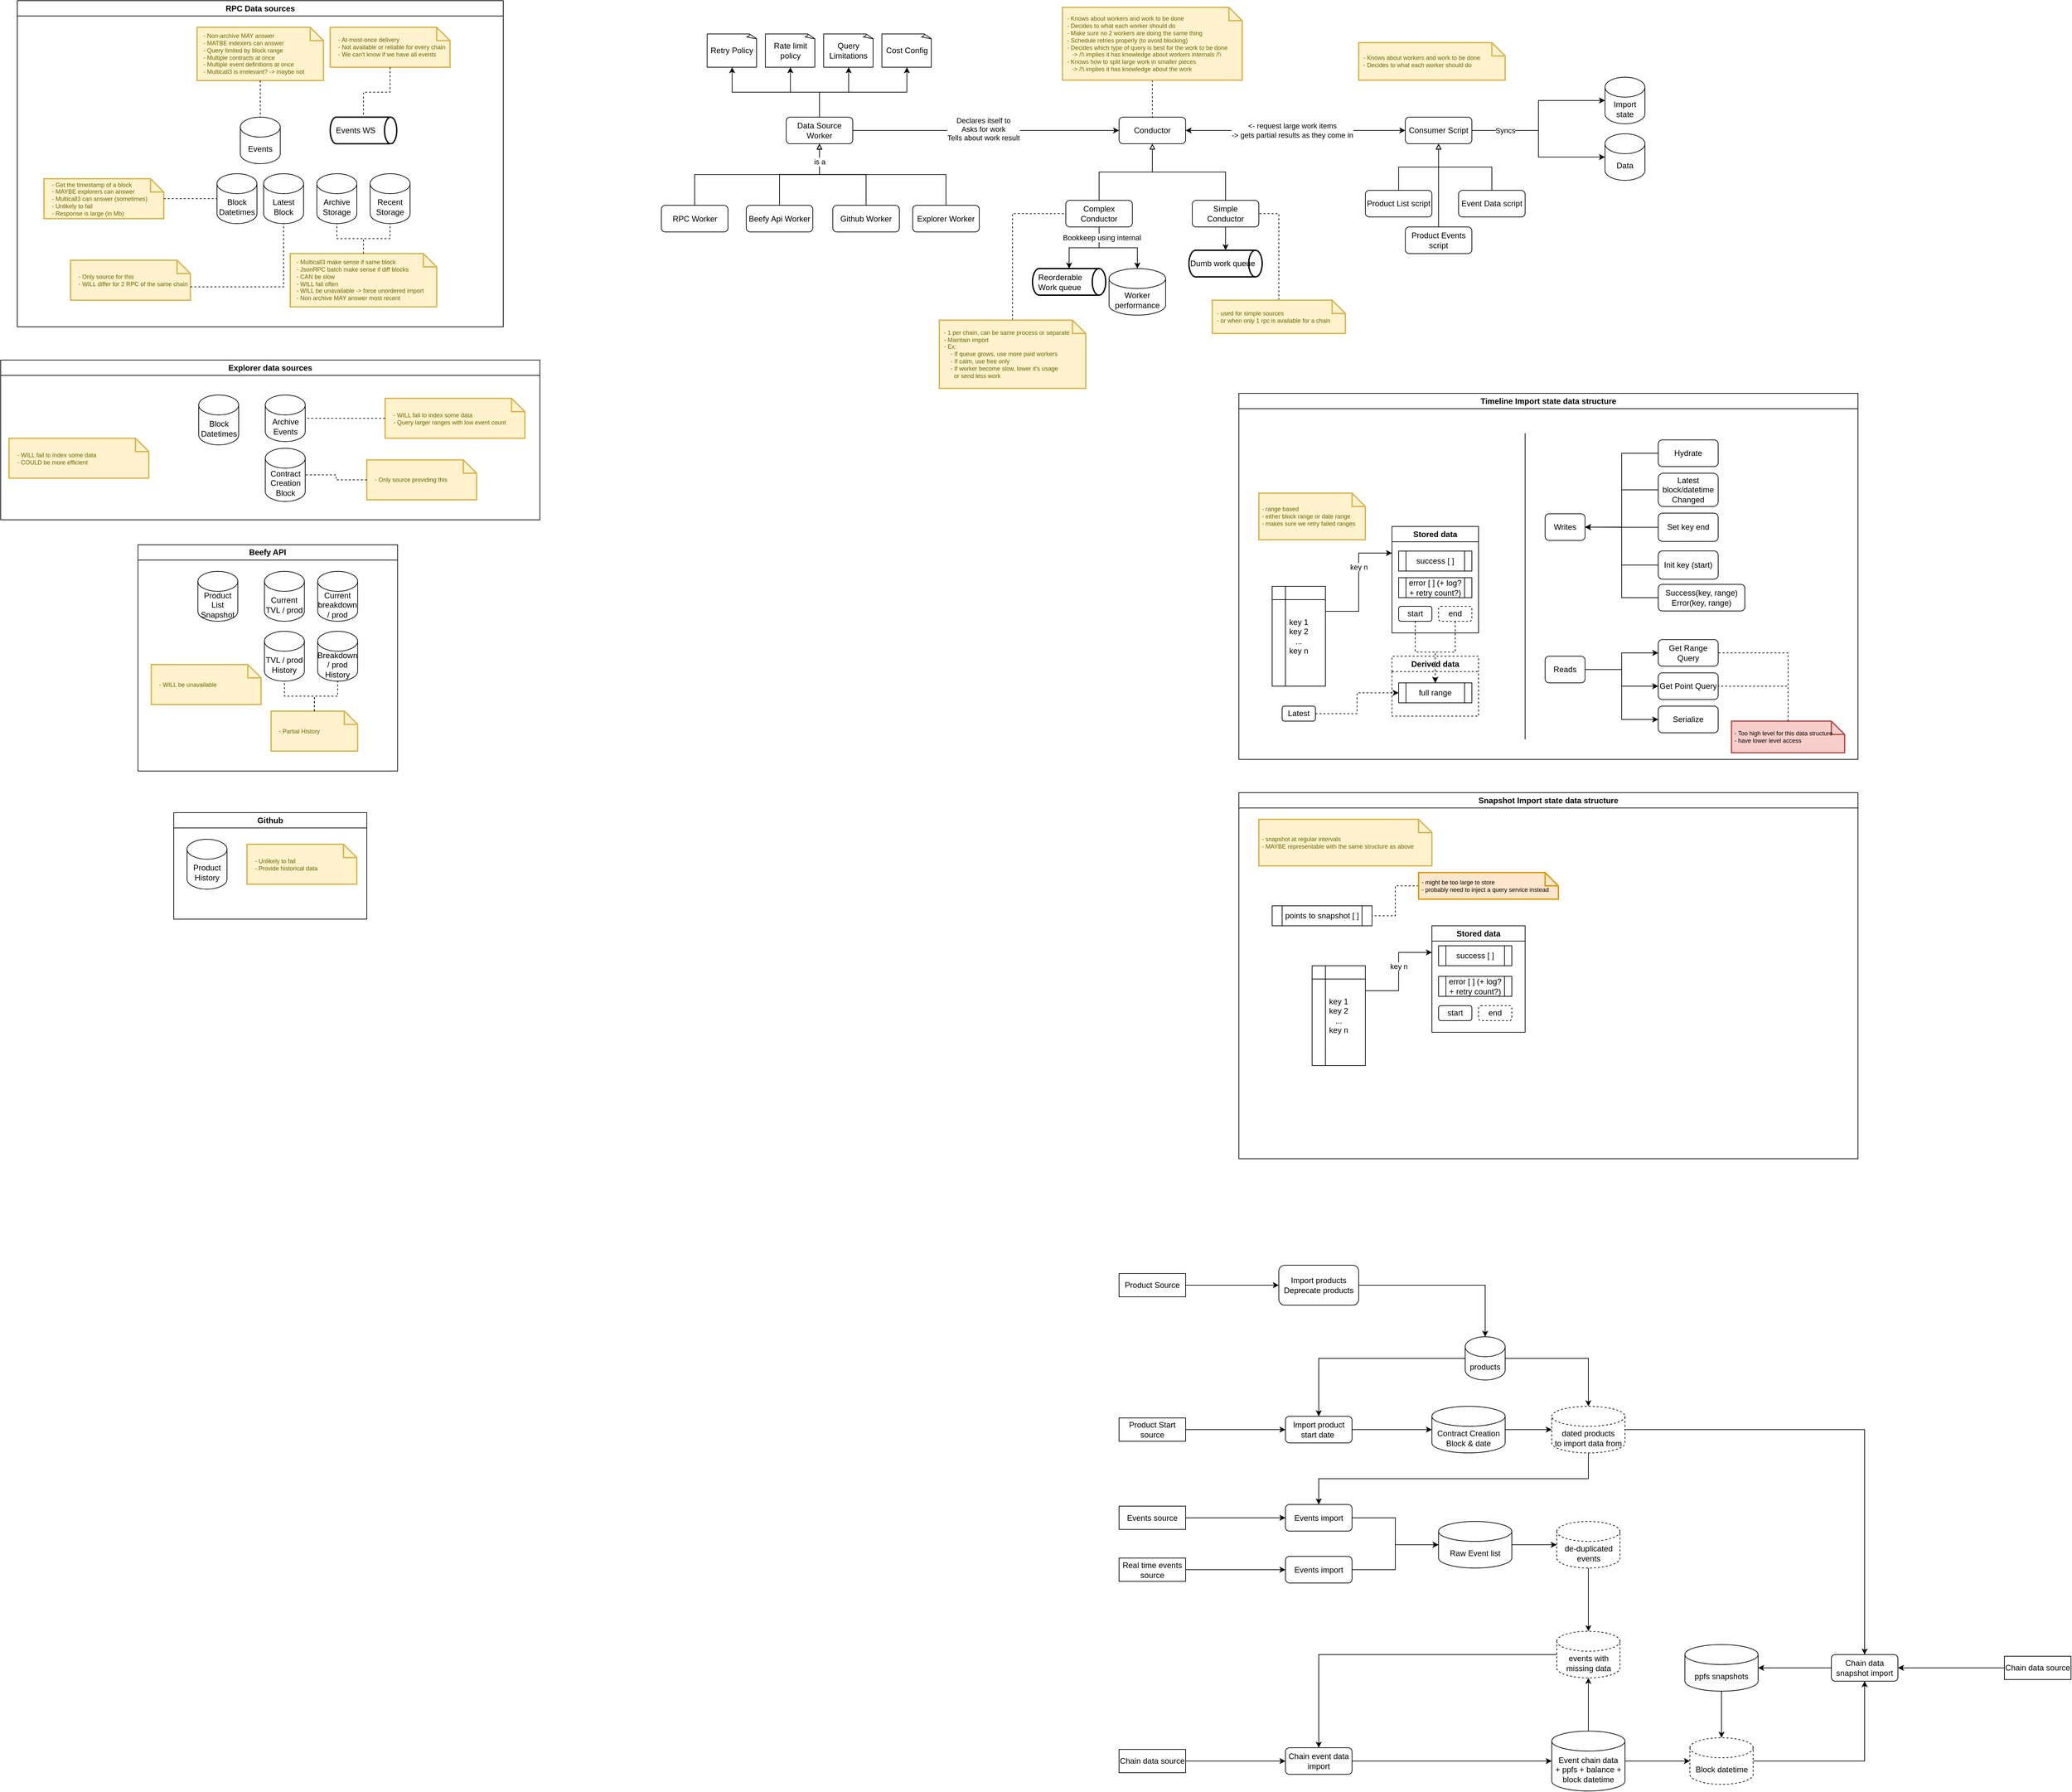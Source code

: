 <mxfile version="21.2.3" type="github">
  <diagram name="Page-1" id="OcyrxSaOLKTO3twHUCwc">
    <mxGraphModel dx="2213" dy="2031" grid="1" gridSize="10" guides="1" tooltips="1" connect="1" arrows="1" fold="1" page="1" pageScale="1" pageWidth="850" pageHeight="1100" math="0" shadow="0">
      <root>
        <mxCell id="0" />
        <mxCell id="1" parent="0" />
        <mxCell id="02symyp6Dsfdwm89dj8b-154" value="RPC Data sources" style="swimlane;whiteSpace=wrap;html=1;" vertex="1" parent="1">
          <mxGeometry x="-345" y="-160" width="730" height="490" as="geometry" />
        </mxCell>
        <mxCell id="02symyp6Dsfdwm89dj8b-8" value="&amp;nbsp; &amp;nbsp;- Non-archive MAY answer&lt;br&gt;&amp;nbsp; &amp;nbsp;- MATBE indexers can answer&lt;br&gt;&amp;nbsp; &amp;nbsp;- Query limited by block range&lt;br&gt;&amp;nbsp; &amp;nbsp;- Multiple contracts at once&lt;br&gt;&amp;nbsp; &amp;nbsp;- Multiple event definitions at once&lt;br&gt;&amp;nbsp; &amp;nbsp;- Multicall3 is irrelevant? -&amp;gt; maybe not" style="shape=note;strokeWidth=2;fontSize=9;size=20;whiteSpace=wrap;html=1;fillColor=#fff2cc;strokeColor=#d6b656;fontColor=#666600;align=left;" vertex="1" parent="02symyp6Dsfdwm89dj8b-154">
          <mxGeometry x="270" y="40" width="190" height="80" as="geometry" />
        </mxCell>
        <mxCell id="02symyp6Dsfdwm89dj8b-6" value="Events" style="shape=cylinder3;whiteSpace=wrap;html=1;boundedLbl=1;backgroundOutline=1;size=15;" vertex="1" parent="02symyp6Dsfdwm89dj8b-154">
          <mxGeometry x="335" y="175" width="60" height="70" as="geometry" />
        </mxCell>
        <mxCell id="02symyp6Dsfdwm89dj8b-16" value="&amp;nbsp; &amp;nbsp; - At-most-once delivery&lt;br&gt;&amp;nbsp; &amp;nbsp; - Not available or reliable for every chain&lt;br&gt;&amp;nbsp; &amp;nbsp; - We can&#39;t know if we have all events" style="shape=note;strokeWidth=2;fontSize=9;size=20;whiteSpace=wrap;html=1;fillColor=#fff2cc;strokeColor=#d6b656;fontColor=#666600;align=left;" vertex="1" parent="02symyp6Dsfdwm89dj8b-154">
          <mxGeometry x="470" y="40" width="180" height="60" as="geometry" />
        </mxCell>
        <mxCell id="02symyp6Dsfdwm89dj8b-15" value="&amp;nbsp; Events WS" style="strokeWidth=2;html=1;shape=mxgraph.flowchart.direct_data;whiteSpace=wrap;align=left;" vertex="1" parent="02symyp6Dsfdwm89dj8b-154">
          <mxGeometry x="470" y="175" width="100" height="40" as="geometry" />
        </mxCell>
        <mxCell id="02symyp6Dsfdwm89dj8b-22" value="&amp;nbsp; &amp;nbsp; - Get the timestamp of a block&lt;br&gt;&amp;nbsp; &amp;nbsp; - MAYBE explorers can answer&lt;br&gt;&amp;nbsp; &amp;nbsp; - Multicall3 can answer (sometimes)&lt;br&gt;&amp;nbsp; &amp;nbsp; - Unlikely to fail&lt;br&gt;&amp;nbsp; &amp;nbsp; - Response is large (in Mb)" style="shape=note;strokeWidth=2;fontSize=9;size=20;whiteSpace=wrap;html=1;fillColor=#fff2cc;strokeColor=#d6b656;fontColor=#666600;align=left;" vertex="1" parent="02symyp6Dsfdwm89dj8b-154">
          <mxGeometry x="40" y="267.5" width="180" height="60" as="geometry" />
        </mxCell>
        <mxCell id="02symyp6Dsfdwm89dj8b-21" value="Block&lt;br&gt;Datetimes" style="shape=cylinder3;whiteSpace=wrap;html=1;boundedLbl=1;backgroundOutline=1;size=15;" vertex="1" parent="02symyp6Dsfdwm89dj8b-154">
          <mxGeometry x="300" y="260" width="60" height="75" as="geometry" />
        </mxCell>
        <mxCell id="02symyp6Dsfdwm89dj8b-52" value="Latest Block" style="shape=cylinder3;whiteSpace=wrap;html=1;boundedLbl=1;backgroundOutline=1;size=15;" vertex="1" parent="02symyp6Dsfdwm89dj8b-154">
          <mxGeometry x="370" y="260" width="60" height="75" as="geometry" />
        </mxCell>
        <mxCell id="02symyp6Dsfdwm89dj8b-13" value="Archive Storage" style="shape=cylinder3;whiteSpace=wrap;html=1;boundedLbl=1;backgroundOutline=1;size=15;" vertex="1" parent="02symyp6Dsfdwm89dj8b-154">
          <mxGeometry x="450" y="260" width="60" height="75" as="geometry" />
        </mxCell>
        <mxCell id="02symyp6Dsfdwm89dj8b-7" value="Recent&lt;br&gt;Storage" style="shape=cylinder3;whiteSpace=wrap;html=1;boundedLbl=1;backgroundOutline=1;size=15;" vertex="1" parent="02symyp6Dsfdwm89dj8b-154">
          <mxGeometry x="530" y="260" width="60" height="75" as="geometry" />
        </mxCell>
        <mxCell id="02symyp6Dsfdwm89dj8b-10" value="&amp;nbsp; &amp;nbsp;- Multicall3 make sense if same block&lt;br&gt;&amp;nbsp; &amp;nbsp;- JsonRPC batch make sense if diff blocks&lt;br&gt;&amp;nbsp; &amp;nbsp;- CAN be slow&lt;br&gt;&amp;nbsp; &amp;nbsp;- WILL fail often&lt;br&gt;&amp;nbsp; &amp;nbsp;- WILL be unavailable -&amp;gt; force unordered import&lt;br&gt;&amp;nbsp; &amp;nbsp;- Non archive MAY answer most recent" style="shape=note;strokeWidth=2;fontSize=9;size=20;whiteSpace=wrap;html=1;fillColor=#fff2cc;strokeColor=#d6b656;fontColor=#666600;align=left;" vertex="1" parent="02symyp6Dsfdwm89dj8b-154">
          <mxGeometry x="410" y="380" width="220" height="80" as="geometry" />
        </mxCell>
        <mxCell id="02symyp6Dsfdwm89dj8b-53" value="&amp;nbsp; &amp;nbsp; - Only source for this&lt;br&gt;&amp;nbsp; &amp;nbsp; - WILL differ for 2 RPC of the same chain" style="shape=note;strokeWidth=2;fontSize=9;size=20;whiteSpace=wrap;html=1;fillColor=#fff2cc;strokeColor=#d6b656;fontColor=#666600;align=left;" vertex="1" parent="02symyp6Dsfdwm89dj8b-154">
          <mxGeometry x="80" y="390" width="180" height="60" as="geometry" />
        </mxCell>
        <mxCell id="02symyp6Dsfdwm89dj8b-9" style="edgeStyle=orthogonalEdgeStyle;rounded=0;orthogonalLoop=1;jettySize=auto;html=1;exitX=0.5;exitY=1;exitDx=0;exitDy=0;exitPerimeter=0;endArrow=none;endFill=0;dashed=1;" edge="1" parent="02symyp6Dsfdwm89dj8b-154" source="02symyp6Dsfdwm89dj8b-8" target="02symyp6Dsfdwm89dj8b-6">
          <mxGeometry relative="1" as="geometry" />
        </mxCell>
        <mxCell id="02symyp6Dsfdwm89dj8b-17" style="edgeStyle=orthogonalEdgeStyle;rounded=0;orthogonalLoop=1;jettySize=auto;html=1;jumpStyle=none;endArrow=none;endFill=0;dashed=1;" edge="1" parent="02symyp6Dsfdwm89dj8b-154" source="02symyp6Dsfdwm89dj8b-16" target="02symyp6Dsfdwm89dj8b-15">
          <mxGeometry relative="1" as="geometry" />
        </mxCell>
        <mxCell id="02symyp6Dsfdwm89dj8b-23" style="edgeStyle=orthogonalEdgeStyle;rounded=0;orthogonalLoop=1;jettySize=auto;html=1;endArrow=none;endFill=0;dashed=1;" edge="1" parent="02symyp6Dsfdwm89dj8b-154" source="02symyp6Dsfdwm89dj8b-22" target="02symyp6Dsfdwm89dj8b-21">
          <mxGeometry relative="1" as="geometry" />
        </mxCell>
        <mxCell id="02symyp6Dsfdwm89dj8b-18" style="edgeStyle=orthogonalEdgeStyle;rounded=0;orthogonalLoop=1;jettySize=auto;html=1;exitX=0.5;exitY=0;exitDx=0;exitDy=0;exitPerimeter=0;endArrow=none;endFill=0;dashed=1;" edge="1" parent="02symyp6Dsfdwm89dj8b-154" source="02symyp6Dsfdwm89dj8b-10" target="02symyp6Dsfdwm89dj8b-7">
          <mxGeometry relative="1" as="geometry" />
        </mxCell>
        <mxCell id="02symyp6Dsfdwm89dj8b-19" style="edgeStyle=orthogonalEdgeStyle;rounded=0;orthogonalLoop=1;jettySize=auto;html=1;exitX=0.5;exitY=0;exitDx=0;exitDy=0;exitPerimeter=0;entryX=0.5;entryY=1;entryDx=0;entryDy=0;entryPerimeter=0;endArrow=none;endFill=0;dashed=1;" edge="1" parent="02symyp6Dsfdwm89dj8b-154" source="02symyp6Dsfdwm89dj8b-10" target="02symyp6Dsfdwm89dj8b-13">
          <mxGeometry relative="1" as="geometry" />
        </mxCell>
        <mxCell id="02symyp6Dsfdwm89dj8b-54" style="edgeStyle=orthogonalEdgeStyle;rounded=0;orthogonalLoop=1;jettySize=auto;html=1;exitX=0;exitY=0;exitDx=180;exitDy=40;exitPerimeter=0;endArrow=none;endFill=0;dashed=1;" edge="1" parent="02symyp6Dsfdwm89dj8b-154" source="02symyp6Dsfdwm89dj8b-53" target="02symyp6Dsfdwm89dj8b-52">
          <mxGeometry relative="1" as="geometry" />
        </mxCell>
        <mxCell id="02symyp6Dsfdwm89dj8b-59" style="edgeStyle=orthogonalEdgeStyle;rounded=0;orthogonalLoop=1;jettySize=auto;html=1;exitX=0.5;exitY=0;exitDx=0;exitDy=0;entryX=0.5;entryY=1;entryDx=0;entryDy=0;endArrow=block;endFill=0;" edge="1" parent="1" source="02symyp6Dsfdwm89dj8b-1" target="02symyp6Dsfdwm89dj8b-55">
          <mxGeometry relative="1" as="geometry" />
        </mxCell>
        <mxCell id="02symyp6Dsfdwm89dj8b-1" value="RPC Worker" style="rounded=1;whiteSpace=wrap;html=1;" vertex="1" parent="1">
          <mxGeometry x="622.5" y="147.5" width="100" height="40" as="geometry" />
        </mxCell>
        <mxCell id="02symyp6Dsfdwm89dj8b-65" style="edgeStyle=orthogonalEdgeStyle;rounded=0;orthogonalLoop=1;jettySize=auto;html=1;exitX=0.5;exitY=0;exitDx=0;exitDy=0;entryX=0.5;entryY=1;entryDx=0;entryDy=0;entryPerimeter=0;" edge="1" parent="1" source="02symyp6Dsfdwm89dj8b-55" target="02symyp6Dsfdwm89dj8b-64">
          <mxGeometry relative="1" as="geometry" />
        </mxCell>
        <mxCell id="02symyp6Dsfdwm89dj8b-67" style="edgeStyle=orthogonalEdgeStyle;rounded=0;orthogonalLoop=1;jettySize=auto;html=1;exitX=0.5;exitY=0;exitDx=0;exitDy=0;" edge="1" parent="1" source="02symyp6Dsfdwm89dj8b-55" target="02symyp6Dsfdwm89dj8b-66">
          <mxGeometry relative="1" as="geometry" />
        </mxCell>
        <mxCell id="02symyp6Dsfdwm89dj8b-69" style="edgeStyle=orthogonalEdgeStyle;rounded=0;orthogonalLoop=1;jettySize=auto;html=1;exitX=0.5;exitY=0;exitDx=0;exitDy=0;" edge="1" parent="1" source="02symyp6Dsfdwm89dj8b-55" target="02symyp6Dsfdwm89dj8b-68">
          <mxGeometry relative="1" as="geometry" />
        </mxCell>
        <mxCell id="02symyp6Dsfdwm89dj8b-71" style="edgeStyle=orthogonalEdgeStyle;rounded=0;orthogonalLoop=1;jettySize=auto;html=1;exitX=1;exitY=0.5;exitDx=0;exitDy=0;" edge="1" parent="1" source="02symyp6Dsfdwm89dj8b-55" target="02symyp6Dsfdwm89dj8b-82">
          <mxGeometry relative="1" as="geometry">
            <mxPoint x="1190" y="35" as="targetPoint" />
          </mxGeometry>
        </mxCell>
        <mxCell id="02symyp6Dsfdwm89dj8b-72" value="Declares itself to&lt;br&gt;Asks for work&lt;br&gt;Tells about work result" style="edgeLabel;html=1;align=center;verticalAlign=middle;resizable=0;points=[];" vertex="1" connectable="0" parent="02symyp6Dsfdwm89dj8b-71">
          <mxGeometry x="-0.022" y="2" relative="1" as="geometry">
            <mxPoint as="offset" />
          </mxGeometry>
        </mxCell>
        <mxCell id="02symyp6Dsfdwm89dj8b-102" style="edgeStyle=orthogonalEdgeStyle;rounded=0;orthogonalLoop=1;jettySize=auto;html=1;exitX=0.5;exitY=0;exitDx=0;exitDy=0;" edge="1" parent="1" source="02symyp6Dsfdwm89dj8b-55" target="02symyp6Dsfdwm89dj8b-101">
          <mxGeometry relative="1" as="geometry" />
        </mxCell>
        <mxCell id="02symyp6Dsfdwm89dj8b-55" value="Data Source Worker" style="rounded=1;whiteSpace=wrap;html=1;" vertex="1" parent="1">
          <mxGeometry x="810" y="15" width="100" height="40" as="geometry" />
        </mxCell>
        <mxCell id="02symyp6Dsfdwm89dj8b-60" style="edgeStyle=orthogonalEdgeStyle;rounded=0;orthogonalLoop=1;jettySize=auto;html=1;exitX=0.5;exitY=0;exitDx=0;exitDy=0;entryX=0.5;entryY=1;entryDx=0;entryDy=0;endArrow=block;endFill=0;" edge="1" parent="1" source="02symyp6Dsfdwm89dj8b-56" target="02symyp6Dsfdwm89dj8b-55">
          <mxGeometry relative="1" as="geometry" />
        </mxCell>
        <mxCell id="02symyp6Dsfdwm89dj8b-56" value="Beefy Api Worker" style="rounded=1;whiteSpace=wrap;html=1;" vertex="1" parent="1">
          <mxGeometry x="750" y="147.5" width="100" height="40" as="geometry" />
        </mxCell>
        <mxCell id="02symyp6Dsfdwm89dj8b-61" style="edgeStyle=orthogonalEdgeStyle;rounded=0;orthogonalLoop=1;jettySize=auto;html=1;exitX=0.5;exitY=0;exitDx=0;exitDy=0;endArrow=block;endFill=0;" edge="1" parent="1" source="02symyp6Dsfdwm89dj8b-57" target="02symyp6Dsfdwm89dj8b-55">
          <mxGeometry relative="1" as="geometry">
            <mxPoint x="860" y="50" as="targetPoint" />
          </mxGeometry>
        </mxCell>
        <mxCell id="02symyp6Dsfdwm89dj8b-57" value="Github Worker" style="rounded=1;whiteSpace=wrap;html=1;" vertex="1" parent="1">
          <mxGeometry x="880" y="147.5" width="100" height="40" as="geometry" />
        </mxCell>
        <mxCell id="02symyp6Dsfdwm89dj8b-62" style="edgeStyle=orthogonalEdgeStyle;rounded=0;orthogonalLoop=1;jettySize=auto;html=1;exitX=0.5;exitY=0;exitDx=0;exitDy=0;endArrow=block;endFill=0;" edge="1" parent="1" source="02symyp6Dsfdwm89dj8b-58" target="02symyp6Dsfdwm89dj8b-55">
          <mxGeometry relative="1" as="geometry" />
        </mxCell>
        <mxCell id="02symyp6Dsfdwm89dj8b-63" value="is a" style="edgeLabel;html=1;align=center;verticalAlign=middle;resizable=0;points=[];" vertex="1" connectable="0" parent="02symyp6Dsfdwm89dj8b-62">
          <mxGeometry x="0.809" relative="1" as="geometry">
            <mxPoint as="offset" />
          </mxGeometry>
        </mxCell>
        <mxCell id="02symyp6Dsfdwm89dj8b-58" value="Explorer Worker" style="rounded=1;whiteSpace=wrap;html=1;" vertex="1" parent="1">
          <mxGeometry x="1000" y="147.5" width="100" height="40" as="geometry" />
        </mxCell>
        <mxCell id="02symyp6Dsfdwm89dj8b-64" value="Rate limit policy" style="whiteSpace=wrap;html=1;shape=mxgraph.basic.document" vertex="1" parent="1">
          <mxGeometry x="778.75" y="-110" width="75" height="50" as="geometry" />
        </mxCell>
        <mxCell id="02symyp6Dsfdwm89dj8b-66" value="Query Limitations" style="whiteSpace=wrap;html=1;shape=mxgraph.basic.document" vertex="1" parent="1">
          <mxGeometry x="866.25" y="-110" width="75" height="50" as="geometry" />
        </mxCell>
        <mxCell id="02symyp6Dsfdwm89dj8b-68" value="Cost Config" style="whiteSpace=wrap;html=1;shape=mxgraph.basic.document" vertex="1" parent="1">
          <mxGeometry x="953.75" y="-110" width="75" height="50" as="geometry" />
        </mxCell>
        <mxCell id="02symyp6Dsfdwm89dj8b-79" style="edgeStyle=orthogonalEdgeStyle;rounded=0;orthogonalLoop=1;jettySize=auto;html=1;exitX=0.5;exitY=1;exitDx=0;exitDy=0;" edge="1" parent="1" source="02symyp6Dsfdwm89dj8b-70" target="02symyp6Dsfdwm89dj8b-78">
          <mxGeometry relative="1" as="geometry" />
        </mxCell>
        <mxCell id="02symyp6Dsfdwm89dj8b-83" style="edgeStyle=orthogonalEdgeStyle;rounded=0;orthogonalLoop=1;jettySize=auto;html=1;exitX=0.5;exitY=0;exitDx=0;exitDy=0;entryX=0.5;entryY=1;entryDx=0;entryDy=0;endArrow=block;endFill=0;" edge="1" parent="1" source="02symyp6Dsfdwm89dj8b-70" target="02symyp6Dsfdwm89dj8b-82">
          <mxGeometry relative="1" as="geometry" />
        </mxCell>
        <mxCell id="02symyp6Dsfdwm89dj8b-70" value="Complex&lt;br&gt;Conductor" style="rounded=1;whiteSpace=wrap;html=1;" vertex="1" parent="1">
          <mxGeometry x="1230" y="140" width="100" height="40" as="geometry" />
        </mxCell>
        <mxCell id="02symyp6Dsfdwm89dj8b-73" value="&amp;nbsp; Reorderable&lt;br&gt;&amp;nbsp; Work queue" style="strokeWidth=2;html=1;shape=mxgraph.flowchart.direct_data;whiteSpace=wrap;align=left;" vertex="1" parent="1">
          <mxGeometry x="1180" y="242.5" width="110" height="40" as="geometry" />
        </mxCell>
        <mxCell id="02symyp6Dsfdwm89dj8b-76" value="Import state" style="shape=cylinder3;whiteSpace=wrap;html=1;boundedLbl=1;backgroundOutline=1;size=15;" vertex="1" parent="1">
          <mxGeometry x="2040" y="-45" width="60" height="70" as="geometry" />
        </mxCell>
        <mxCell id="02symyp6Dsfdwm89dj8b-80" style="edgeStyle=orthogonalEdgeStyle;rounded=0;orthogonalLoop=1;jettySize=auto;html=1;endArrow=none;endFill=0;dashed=1;entryX=0;entryY=0.5;entryDx=0;entryDy=0;" edge="1" parent="1" source="02symyp6Dsfdwm89dj8b-77" target="02symyp6Dsfdwm89dj8b-70">
          <mxGeometry relative="1" as="geometry" />
        </mxCell>
        <mxCell id="02symyp6Dsfdwm89dj8b-77" value="&amp;nbsp; - 1 per chain, can be same process or separate&lt;br&gt;&amp;nbsp; - Maintain import&amp;nbsp;&lt;br&gt;&amp;nbsp; - Ex: &lt;br&gt;&amp;nbsp; &amp;nbsp; &amp;nbsp; - If queue grows, use more paid workers&lt;br&gt;&amp;nbsp; &amp;nbsp; &amp;nbsp; - If calm, use free only&lt;br&gt;&amp;nbsp; &amp;nbsp; &amp;nbsp; - If worker become slow, lower it&#39;s usage&lt;br&gt;&amp;nbsp; &amp;nbsp; &amp;nbsp; &amp;nbsp; or send less work" style="shape=note;strokeWidth=2;fontSize=9;size=20;whiteSpace=wrap;html=1;fillColor=#fff2cc;strokeColor=#d6b656;fontColor=#666600;align=left;" vertex="1" parent="1">
          <mxGeometry x="1040" y="320" width="220" height="102.5" as="geometry" />
        </mxCell>
        <mxCell id="02symyp6Dsfdwm89dj8b-78" value="Worker performance" style="shape=cylinder3;whiteSpace=wrap;html=1;boundedLbl=1;backgroundOutline=1;size=15;" vertex="1" parent="1">
          <mxGeometry x="1295" y="242.5" width="85" height="70" as="geometry" />
        </mxCell>
        <mxCell id="02symyp6Dsfdwm89dj8b-74" style="edgeStyle=orthogonalEdgeStyle;rounded=0;orthogonalLoop=1;jettySize=auto;html=1;" edge="1" parent="1" source="02symyp6Dsfdwm89dj8b-70" target="02symyp6Dsfdwm89dj8b-73">
          <mxGeometry relative="1" as="geometry" />
        </mxCell>
        <mxCell id="02symyp6Dsfdwm89dj8b-75" value="Bookkeep using internal" style="edgeLabel;html=1;align=center;verticalAlign=middle;resizable=0;points=[];" vertex="1" connectable="0" parent="02symyp6Dsfdwm89dj8b-74">
          <mxGeometry x="-0.133" y="3" relative="1" as="geometry">
            <mxPoint x="19" y="-19" as="offset" />
          </mxGeometry>
        </mxCell>
        <mxCell id="02symyp6Dsfdwm89dj8b-82" value="Conductor" style="rounded=1;whiteSpace=wrap;html=1;" vertex="1" parent="1">
          <mxGeometry x="1310" y="15" width="100" height="40" as="geometry" />
        </mxCell>
        <mxCell id="02symyp6Dsfdwm89dj8b-85" style="edgeStyle=orthogonalEdgeStyle;rounded=0;orthogonalLoop=1;jettySize=auto;html=1;exitX=0.5;exitY=1;exitDx=0;exitDy=0;exitPerimeter=0;entryX=0.5;entryY=0;entryDx=0;entryDy=0;endArrow=none;endFill=0;dashed=1;" edge="1" parent="1" source="02symyp6Dsfdwm89dj8b-84" target="02symyp6Dsfdwm89dj8b-82">
          <mxGeometry relative="1" as="geometry" />
        </mxCell>
        <mxCell id="02symyp6Dsfdwm89dj8b-84" value="&amp;nbsp; - Knows about workers and work to be done&lt;br&gt;&amp;nbsp; - Decides to what each worker should do&lt;br&gt;&amp;nbsp; - Make sure no 2 workers are doing the same thing&lt;br&gt;&amp;nbsp; - Schedule retries properly (to avoid blocking)&lt;br&gt;&amp;nbsp; - Decides which type of query is best for the work to be done&lt;br&gt;&amp;nbsp; &amp;nbsp; &amp;nbsp;-&amp;gt; /!\&amp;nbsp;implies it has knowledge about workers internals /!\&lt;br&gt;&amp;nbsp; - Knows how to split large work in smaller pieces&lt;br&gt;&amp;nbsp; &amp;nbsp; &amp;nbsp;-&amp;gt; /!\ implies it has knowledge about the work" style="shape=note;strokeWidth=2;fontSize=9;size=20;whiteSpace=wrap;html=1;fillColor=#fff2cc;strokeColor=#d6b656;fontColor=#666600;align=left;" vertex="1" parent="1">
          <mxGeometry x="1225" y="-150" width="270" height="109.38" as="geometry" />
        </mxCell>
        <mxCell id="02symyp6Dsfdwm89dj8b-87" style="edgeStyle=orthogonalEdgeStyle;rounded=0;orthogonalLoop=1;jettySize=auto;html=1;exitX=0.5;exitY=0;exitDx=0;exitDy=0;endArrow=block;endFill=0;" edge="1" parent="1" source="02symyp6Dsfdwm89dj8b-86" target="02symyp6Dsfdwm89dj8b-82">
          <mxGeometry relative="1" as="geometry" />
        </mxCell>
        <mxCell id="02symyp6Dsfdwm89dj8b-89" style="edgeStyle=orthogonalEdgeStyle;rounded=0;orthogonalLoop=1;jettySize=auto;html=1;exitX=0.5;exitY=1;exitDx=0;exitDy=0;" edge="1" parent="1" source="02symyp6Dsfdwm89dj8b-86" target="02symyp6Dsfdwm89dj8b-88">
          <mxGeometry relative="1" as="geometry" />
        </mxCell>
        <mxCell id="02symyp6Dsfdwm89dj8b-86" value="Simple&lt;br&gt;Conductor" style="rounded=1;whiteSpace=wrap;html=1;" vertex="1" parent="1">
          <mxGeometry x="1420" y="140" width="100" height="40" as="geometry" />
        </mxCell>
        <mxCell id="02symyp6Dsfdwm89dj8b-88" value="Dumb work queue" style="strokeWidth=2;html=1;shape=mxgraph.flowchart.direct_data;whiteSpace=wrap;align=left;" vertex="1" parent="1">
          <mxGeometry x="1415" y="215" width="110" height="40" as="geometry" />
        </mxCell>
        <mxCell id="02symyp6Dsfdwm89dj8b-91" style="edgeStyle=orthogonalEdgeStyle;rounded=0;orthogonalLoop=1;jettySize=auto;html=1;exitX=0;exitY=0.5;exitDx=0;exitDy=0;startArrow=classic;startFill=1;" edge="1" parent="1" source="02symyp6Dsfdwm89dj8b-90" target="02symyp6Dsfdwm89dj8b-82">
          <mxGeometry relative="1" as="geometry" />
        </mxCell>
        <mxCell id="02symyp6Dsfdwm89dj8b-107" value="&amp;lt;- request large work items&lt;br&gt;-&amp;gt; gets partial results as they come in" style="edgeLabel;html=1;align=center;verticalAlign=middle;resizable=0;points=[];" vertex="1" connectable="0" parent="02symyp6Dsfdwm89dj8b-91">
          <mxGeometry x="0.03" relative="1" as="geometry">
            <mxPoint as="offset" />
          </mxGeometry>
        </mxCell>
        <mxCell id="02symyp6Dsfdwm89dj8b-106" style="edgeStyle=orthogonalEdgeStyle;rounded=0;orthogonalLoop=1;jettySize=auto;html=1;exitX=1;exitY=0.5;exitDx=0;exitDy=0;entryX=0;entryY=0.5;entryDx=0;entryDy=0;entryPerimeter=0;" edge="1" parent="1" source="02symyp6Dsfdwm89dj8b-90" target="02symyp6Dsfdwm89dj8b-76">
          <mxGeometry relative="1" as="geometry">
            <mxPoint x="2000" y="20" as="targetPoint" />
          </mxGeometry>
        </mxCell>
        <mxCell id="02symyp6Dsfdwm89dj8b-110" style="edgeStyle=orthogonalEdgeStyle;rounded=0;orthogonalLoop=1;jettySize=auto;html=1;exitX=1;exitY=0.5;exitDx=0;exitDy=0;entryX=0;entryY=0.5;entryDx=0;entryDy=0;entryPerimeter=0;" edge="1" parent="1" source="02symyp6Dsfdwm89dj8b-90" target="02symyp6Dsfdwm89dj8b-109">
          <mxGeometry relative="1" as="geometry" />
        </mxCell>
        <mxCell id="02symyp6Dsfdwm89dj8b-111" value="Syncs" style="edgeLabel;html=1;align=center;verticalAlign=middle;resizable=0;points=[];" vertex="1" connectable="0" parent="02symyp6Dsfdwm89dj8b-110">
          <mxGeometry x="-0.692" y="1" relative="1" as="geometry">
            <mxPoint x="13" y="1" as="offset" />
          </mxGeometry>
        </mxCell>
        <mxCell id="02symyp6Dsfdwm89dj8b-90" value="Consumer Script" style="rounded=1;whiteSpace=wrap;html=1;" vertex="1" parent="1">
          <mxGeometry x="1740" y="15" width="100" height="40" as="geometry" />
        </mxCell>
        <mxCell id="02symyp6Dsfdwm89dj8b-97" style="edgeStyle=orthogonalEdgeStyle;rounded=0;orthogonalLoop=1;jettySize=auto;html=1;exitX=0.5;exitY=0;exitDx=0;exitDy=0;endArrow=block;endFill=0;" edge="1" parent="1" source="02symyp6Dsfdwm89dj8b-92" target="02symyp6Dsfdwm89dj8b-90">
          <mxGeometry relative="1" as="geometry" />
        </mxCell>
        <mxCell id="02symyp6Dsfdwm89dj8b-92" value="Product List script" style="rounded=1;whiteSpace=wrap;html=1;" vertex="1" parent="1">
          <mxGeometry x="1680" y="125" width="100" height="40" as="geometry" />
        </mxCell>
        <mxCell id="02symyp6Dsfdwm89dj8b-99" style="edgeStyle=orthogonalEdgeStyle;rounded=0;orthogonalLoop=1;jettySize=auto;html=1;exitX=0.5;exitY=0;exitDx=0;exitDy=0;endArrow=block;endFill=0;" edge="1" parent="1" source="02symyp6Dsfdwm89dj8b-95" target="02symyp6Dsfdwm89dj8b-90">
          <mxGeometry relative="1" as="geometry" />
        </mxCell>
        <mxCell id="02symyp6Dsfdwm89dj8b-95" value="Product Events script" style="rounded=1;whiteSpace=wrap;html=1;" vertex="1" parent="1">
          <mxGeometry x="1740" y="180" width="100" height="40" as="geometry" />
        </mxCell>
        <mxCell id="02symyp6Dsfdwm89dj8b-98" style="edgeStyle=orthogonalEdgeStyle;rounded=0;orthogonalLoop=1;jettySize=auto;html=1;exitX=0.5;exitY=0;exitDx=0;exitDy=0;endArrow=block;endFill=0;" edge="1" parent="1" source="02symyp6Dsfdwm89dj8b-96" target="02symyp6Dsfdwm89dj8b-90">
          <mxGeometry relative="1" as="geometry" />
        </mxCell>
        <mxCell id="02symyp6Dsfdwm89dj8b-96" value="Event Data script" style="rounded=1;whiteSpace=wrap;html=1;" vertex="1" parent="1">
          <mxGeometry x="1820" y="125" width="100" height="40" as="geometry" />
        </mxCell>
        <mxCell id="02symyp6Dsfdwm89dj8b-100" value="&amp;nbsp; - Knows about workers and work to be done&lt;br&gt;&amp;nbsp; - Decides to what each worker should do" style="shape=note;strokeWidth=2;fontSize=9;size=20;whiteSpace=wrap;html=1;fillColor=#fff2cc;strokeColor=#d6b656;fontColor=#666600;align=left;" vertex="1" parent="1">
          <mxGeometry x="1670" y="-96.87" width="220" height="56.25" as="geometry" />
        </mxCell>
        <mxCell id="02symyp6Dsfdwm89dj8b-101" value="Retry Policy" style="whiteSpace=wrap;html=1;shape=mxgraph.basic.document" vertex="1" parent="1">
          <mxGeometry x="691.25" y="-110" width="75" height="50" as="geometry" />
        </mxCell>
        <mxCell id="02symyp6Dsfdwm89dj8b-104" style="edgeStyle=orthogonalEdgeStyle;rounded=0;orthogonalLoop=1;jettySize=auto;html=1;exitX=0.5;exitY=0;exitDx=0;exitDy=0;exitPerimeter=0;entryX=1;entryY=0.5;entryDx=0;entryDy=0;dashed=1;endArrow=none;endFill=0;" edge="1" parent="1" source="02symyp6Dsfdwm89dj8b-103" target="02symyp6Dsfdwm89dj8b-86">
          <mxGeometry relative="1" as="geometry" />
        </mxCell>
        <mxCell id="02symyp6Dsfdwm89dj8b-103" value="&amp;nbsp; - used for simple sources&lt;br&gt;&amp;nbsp; - or when only 1 rpc is available for a chain" style="shape=note;strokeWidth=2;fontSize=9;size=20;whiteSpace=wrap;html=1;fillColor=#fff2cc;strokeColor=#d6b656;fontColor=#666600;align=left;" vertex="1" parent="1">
          <mxGeometry x="1450" y="290" width="200" height="50" as="geometry" />
        </mxCell>
        <mxCell id="02symyp6Dsfdwm89dj8b-109" value="Data" style="shape=cylinder3;whiteSpace=wrap;html=1;boundedLbl=1;backgroundOutline=1;size=15;" vertex="1" parent="1">
          <mxGeometry x="2040" y="40" width="60" height="70" as="geometry" />
        </mxCell>
        <mxCell id="02symyp6Dsfdwm89dj8b-140" value="Timeline Import state data structure" style="swimlane;whiteSpace=wrap;html=1;fillColor=none;" vertex="1" parent="1">
          <mxGeometry x="1490" y="430" width="930" height="550" as="geometry" />
        </mxCell>
        <mxCell id="02symyp6Dsfdwm89dj8b-149" style="edgeStyle=orthogonalEdgeStyle;rounded=0;orthogonalLoop=1;jettySize=auto;html=1;exitX=0.5;exitY=1;exitDx=0;exitDy=0;entryX=0.5;entryY=0;entryDx=0;entryDy=0;" edge="1" parent="02symyp6Dsfdwm89dj8b-140" target="02symyp6Dsfdwm89dj8b-142">
          <mxGeometry relative="1" as="geometry">
            <mxPoint x="290" y="160" as="sourcePoint" />
          </mxGeometry>
        </mxCell>
        <mxCell id="02symyp6Dsfdwm89dj8b-150" style="edgeStyle=orthogonalEdgeStyle;rounded=0;orthogonalLoop=1;jettySize=auto;html=1;exitX=0.5;exitY=1;exitDx=0;exitDy=0;entryX=0.5;entryY=0;entryDx=0;entryDy=0;" edge="1" parent="02symyp6Dsfdwm89dj8b-140" target="02symyp6Dsfdwm89dj8b-146">
          <mxGeometry relative="1" as="geometry">
            <mxPoint x="290" y="160" as="sourcePoint" />
          </mxGeometry>
        </mxCell>
        <mxCell id="02symyp6Dsfdwm89dj8b-144" style="edgeStyle=orthogonalEdgeStyle;rounded=0;orthogonalLoop=1;jettySize=auto;html=1;exitX=0;exitY=0.5;exitDx=0;exitDy=0;entryX=1;entryY=0.5;entryDx=0;entryDy=0;" edge="1" parent="02symyp6Dsfdwm89dj8b-140" target="02symyp6Dsfdwm89dj8b-141">
          <mxGeometry relative="1" as="geometry">
            <mxPoint x="470" y="150" as="sourcePoint" />
          </mxGeometry>
        </mxCell>
        <mxCell id="02symyp6Dsfdwm89dj8b-145" value="Updates" style="edgeLabel;html=1;align=center;verticalAlign=middle;resizable=0;points=[];" vertex="1" connectable="0" parent="02symyp6Dsfdwm89dj8b-144">
          <mxGeometry x="-0.023" y="-1" relative="1" as="geometry">
            <mxPoint y="1" as="offset" />
          </mxGeometry>
        </mxCell>
        <mxCell id="02symyp6Dsfdwm89dj8b-158" value="&amp;nbsp;- range based&lt;br&gt;&amp;nbsp;- either block range or date range&lt;br&gt;&amp;nbsp;- makes sure we retry failed ranges" style="shape=note;strokeWidth=2;fontSize=9;size=20;whiteSpace=wrap;html=1;fillColor=#fff2cc;strokeColor=#d6b656;fontColor=#666600;align=left;" vertex="1" parent="02symyp6Dsfdwm89dj8b-140">
          <mxGeometry x="30" y="150" width="160" height="70" as="geometry" />
        </mxCell>
        <mxCell id="02symyp6Dsfdwm89dj8b-161" style="edgeStyle=orthogonalEdgeStyle;rounded=0;orthogonalLoop=1;jettySize=auto;html=1;exitX=1;exitY=0.25;exitDx=0;exitDy=0;entryX=0;entryY=0.25;entryDx=0;entryDy=0;" edge="1" parent="02symyp6Dsfdwm89dj8b-140" source="02symyp6Dsfdwm89dj8b-159" target="02symyp6Dsfdwm89dj8b-190">
          <mxGeometry relative="1" as="geometry">
            <mxPoint x="340" y="320" as="targetPoint" />
          </mxGeometry>
        </mxCell>
        <mxCell id="02symyp6Dsfdwm89dj8b-162" value="key n" style="edgeLabel;html=1;align=center;verticalAlign=middle;resizable=0;points=[];" vertex="1" connectable="0" parent="02symyp6Dsfdwm89dj8b-161">
          <mxGeometry x="0.247" relative="1" as="geometry">
            <mxPoint as="offset" />
          </mxGeometry>
        </mxCell>
        <mxCell id="02symyp6Dsfdwm89dj8b-159" value="key 1&lt;br&gt;key 2&lt;br&gt;...&lt;br&gt;key n" style="shape=internalStorage;whiteSpace=wrap;html=1;backgroundOutline=1;fillColor=none;" vertex="1" parent="02symyp6Dsfdwm89dj8b-140">
          <mxGeometry x="50" y="290" width="80" height="150" as="geometry" />
        </mxCell>
        <mxCell id="02symyp6Dsfdwm89dj8b-169" value="Writes" style="rounded=1;whiteSpace=wrap;html=1;" vertex="1" parent="02symyp6Dsfdwm89dj8b-140">
          <mxGeometry x="460" y="181" width="60" height="40" as="geometry" />
        </mxCell>
        <mxCell id="02symyp6Dsfdwm89dj8b-163" value="Latest block/datetime&lt;br&gt;Changed" style="rounded=1;whiteSpace=wrap;html=1;" vertex="1" parent="02symyp6Dsfdwm89dj8b-140">
          <mxGeometry x="630" y="120" width="90" height="50" as="geometry" />
        </mxCell>
        <mxCell id="02symyp6Dsfdwm89dj8b-165" value="Init key (start)" style="rounded=1;whiteSpace=wrap;html=1;" vertex="1" parent="02symyp6Dsfdwm89dj8b-140">
          <mxGeometry x="630" y="236.75" width="90" height="42.5" as="geometry" />
        </mxCell>
        <mxCell id="02symyp6Dsfdwm89dj8b-167" value="Success(key, range)&lt;br&gt;Error(key, range)" style="rounded=1;whiteSpace=wrap;html=1;" vertex="1" parent="02symyp6Dsfdwm89dj8b-140">
          <mxGeometry x="630" y="287" width="130" height="40" as="geometry" />
        </mxCell>
        <mxCell id="02symyp6Dsfdwm89dj8b-164" style="edgeStyle=orthogonalEdgeStyle;rounded=0;orthogonalLoop=1;jettySize=auto;html=1;exitX=0;exitY=0.5;exitDx=0;exitDy=0;entryX=1;entryY=0.5;entryDx=0;entryDy=0;" edge="1" parent="02symyp6Dsfdwm89dj8b-140" source="02symyp6Dsfdwm89dj8b-163" target="02symyp6Dsfdwm89dj8b-169">
          <mxGeometry relative="1" as="geometry">
            <mxPoint x="540" y="200" as="targetPoint" />
          </mxGeometry>
        </mxCell>
        <mxCell id="02symyp6Dsfdwm89dj8b-166" style="edgeStyle=orthogonalEdgeStyle;rounded=0;orthogonalLoop=1;jettySize=auto;html=1;exitX=0;exitY=0.5;exitDx=0;exitDy=0;entryX=1;entryY=0.5;entryDx=0;entryDy=0;" edge="1" parent="02symyp6Dsfdwm89dj8b-140" source="02symyp6Dsfdwm89dj8b-165" target="02symyp6Dsfdwm89dj8b-169">
          <mxGeometry relative="1" as="geometry">
            <mxPoint x="540" y="280" as="targetPoint" />
          </mxGeometry>
        </mxCell>
        <mxCell id="02symyp6Dsfdwm89dj8b-168" style="edgeStyle=orthogonalEdgeStyle;rounded=0;orthogonalLoop=1;jettySize=auto;html=1;exitX=0;exitY=0.5;exitDx=0;exitDy=0;entryX=1;entryY=0.5;entryDx=0;entryDy=0;" edge="1" parent="02symyp6Dsfdwm89dj8b-140" source="02symyp6Dsfdwm89dj8b-167" target="02symyp6Dsfdwm89dj8b-169">
          <mxGeometry relative="1" as="geometry" />
        </mxCell>
        <mxCell id="02symyp6Dsfdwm89dj8b-170" value="" style="endArrow=none;html=1;rounded=0;" edge="1" parent="02symyp6Dsfdwm89dj8b-140">
          <mxGeometry width="50" height="50" relative="1" as="geometry">
            <mxPoint x="430" y="520" as="sourcePoint" />
            <mxPoint x="430" y="60" as="targetPoint" />
          </mxGeometry>
        </mxCell>
        <mxCell id="02symyp6Dsfdwm89dj8b-173" style="edgeStyle=orthogonalEdgeStyle;rounded=0;orthogonalLoop=1;jettySize=auto;html=1;exitX=1;exitY=0.5;exitDx=0;exitDy=0;entryX=0;entryY=0.5;entryDx=0;entryDy=0;" edge="1" parent="02symyp6Dsfdwm89dj8b-140" source="02symyp6Dsfdwm89dj8b-171" target="02symyp6Dsfdwm89dj8b-172">
          <mxGeometry relative="1" as="geometry" />
        </mxCell>
        <mxCell id="02symyp6Dsfdwm89dj8b-175" style="edgeStyle=orthogonalEdgeStyle;rounded=0;orthogonalLoop=1;jettySize=auto;html=1;exitX=1;exitY=0.5;exitDx=0;exitDy=0;entryX=0;entryY=0.5;entryDx=0;entryDy=0;" edge="1" parent="02symyp6Dsfdwm89dj8b-140" source="02symyp6Dsfdwm89dj8b-171" target="02symyp6Dsfdwm89dj8b-174">
          <mxGeometry relative="1" as="geometry" />
        </mxCell>
        <mxCell id="02symyp6Dsfdwm89dj8b-186" style="edgeStyle=orthogonalEdgeStyle;rounded=0;orthogonalLoop=1;jettySize=auto;html=1;exitX=1;exitY=0.5;exitDx=0;exitDy=0;entryX=0;entryY=0.5;entryDx=0;entryDy=0;" edge="1" parent="02symyp6Dsfdwm89dj8b-140" source="02symyp6Dsfdwm89dj8b-171" target="02symyp6Dsfdwm89dj8b-185">
          <mxGeometry relative="1" as="geometry" />
        </mxCell>
        <mxCell id="02symyp6Dsfdwm89dj8b-171" value="Reads" style="rounded=1;whiteSpace=wrap;html=1;" vertex="1" parent="02symyp6Dsfdwm89dj8b-140">
          <mxGeometry x="460" y="395" width="60" height="40" as="geometry" />
        </mxCell>
        <mxCell id="02symyp6Dsfdwm89dj8b-172" value="Get Range Query" style="rounded=1;whiteSpace=wrap;html=1;" vertex="1" parent="02symyp6Dsfdwm89dj8b-140">
          <mxGeometry x="630" y="370" width="90" height="40" as="geometry" />
        </mxCell>
        <mxCell id="02symyp6Dsfdwm89dj8b-174" value="Get Point Query" style="rounded=1;whiteSpace=wrap;html=1;" vertex="1" parent="02symyp6Dsfdwm89dj8b-140">
          <mxGeometry x="630" y="420" width="90" height="40" as="geometry" />
        </mxCell>
        <mxCell id="02symyp6Dsfdwm89dj8b-193" style="edgeStyle=orthogonalEdgeStyle;rounded=0;orthogonalLoop=1;jettySize=auto;html=1;exitX=1;exitY=0.5;exitDx=0;exitDy=0;entryX=0;entryY=0.5;entryDx=0;entryDy=0;dashed=1;" edge="1" parent="02symyp6Dsfdwm89dj8b-140" source="02symyp6Dsfdwm89dj8b-180" target="02symyp6Dsfdwm89dj8b-189">
          <mxGeometry relative="1" as="geometry" />
        </mxCell>
        <mxCell id="02symyp6Dsfdwm89dj8b-180" value="Latest" style="rounded=1;whiteSpace=wrap;html=1;" vertex="1" parent="02symyp6Dsfdwm89dj8b-140">
          <mxGeometry x="65" y="470" width="50" height="22.5" as="geometry" />
        </mxCell>
        <mxCell id="02symyp6Dsfdwm89dj8b-182" value="&amp;nbsp;- Too high level for this data structure&lt;br&gt;&amp;nbsp;- have lower level access" style="shape=note;strokeWidth=2;fontSize=9;size=20;whiteSpace=wrap;html=1;fillColor=#f8cecc;strokeColor=#b85450;align=left;" vertex="1" parent="02symyp6Dsfdwm89dj8b-140">
          <mxGeometry x="740" y="492.5" width="170" height="47.5" as="geometry" />
        </mxCell>
        <mxCell id="02symyp6Dsfdwm89dj8b-183" style="edgeStyle=orthogonalEdgeStyle;rounded=0;orthogonalLoop=1;jettySize=auto;html=1;exitX=0.5;exitY=0;exitDx=0;exitDy=0;exitPerimeter=0;dashed=1;endArrow=none;endFill=0;entryX=1;entryY=0.5;entryDx=0;entryDy=0;" edge="1" parent="02symyp6Dsfdwm89dj8b-140" source="02symyp6Dsfdwm89dj8b-182" target="02symyp6Dsfdwm89dj8b-172">
          <mxGeometry relative="1" as="geometry" />
        </mxCell>
        <mxCell id="02symyp6Dsfdwm89dj8b-184" style="edgeStyle=orthogonalEdgeStyle;rounded=0;orthogonalLoop=1;jettySize=auto;html=1;exitX=0.5;exitY=0;exitDx=0;exitDy=0;exitPerimeter=0;dashed=1;endArrow=none;endFill=0;entryX=1;entryY=0.5;entryDx=0;entryDy=0;" edge="1" parent="02symyp6Dsfdwm89dj8b-140" source="02symyp6Dsfdwm89dj8b-182" target="02symyp6Dsfdwm89dj8b-174">
          <mxGeometry relative="1" as="geometry">
            <mxPoint x="675" y="503" as="sourcePoint" />
            <mxPoint x="685" y="420" as="targetPoint" />
          </mxGeometry>
        </mxCell>
        <mxCell id="02symyp6Dsfdwm89dj8b-185" value="Serialize" style="rounded=1;whiteSpace=wrap;html=1;" vertex="1" parent="02symyp6Dsfdwm89dj8b-140">
          <mxGeometry x="630" y="470" width="90" height="40" as="geometry" />
        </mxCell>
        <mxCell id="02symyp6Dsfdwm89dj8b-188" style="edgeStyle=orthogonalEdgeStyle;rounded=0;orthogonalLoop=1;jettySize=auto;html=1;exitX=0;exitY=0.5;exitDx=0;exitDy=0;entryX=1;entryY=0.5;entryDx=0;entryDy=0;" edge="1" parent="02symyp6Dsfdwm89dj8b-140" source="02symyp6Dsfdwm89dj8b-187" target="02symyp6Dsfdwm89dj8b-169">
          <mxGeometry relative="1" as="geometry" />
        </mxCell>
        <mxCell id="02symyp6Dsfdwm89dj8b-187" value="Hydrate" style="rounded=1;whiteSpace=wrap;html=1;" vertex="1" parent="02symyp6Dsfdwm89dj8b-140">
          <mxGeometry x="630" y="70" width="90" height="40" as="geometry" />
        </mxCell>
        <mxCell id="02symyp6Dsfdwm89dj8b-190" value="Stored data" style="swimlane;whiteSpace=wrap;html=1;" vertex="1" parent="02symyp6Dsfdwm89dj8b-140">
          <mxGeometry x="230" y="200" width="130" height="160" as="geometry" />
        </mxCell>
        <mxCell id="02symyp6Dsfdwm89dj8b-176" value="success [ ]" style="shape=process;whiteSpace=wrap;html=1;backgroundOutline=1;" vertex="1" parent="02symyp6Dsfdwm89dj8b-190">
          <mxGeometry x="10" y="37" width="110" height="30" as="geometry" />
        </mxCell>
        <mxCell id="02symyp6Dsfdwm89dj8b-177" value="error [ ] (+ log? + retry count?)" style="shape=process;whiteSpace=wrap;html=1;backgroundOutline=1;" vertex="1" parent="02symyp6Dsfdwm89dj8b-190">
          <mxGeometry x="10" y="77" width="110" height="30" as="geometry" />
        </mxCell>
        <mxCell id="02symyp6Dsfdwm89dj8b-178" value="start" style="rounded=1;whiteSpace=wrap;html=1;" vertex="1" parent="02symyp6Dsfdwm89dj8b-190">
          <mxGeometry x="10" y="120" width="50" height="22.5" as="geometry" />
        </mxCell>
        <mxCell id="02symyp6Dsfdwm89dj8b-179" value="end" style="rounded=1;whiteSpace=wrap;html=1;dashed=1;" vertex="1" parent="02symyp6Dsfdwm89dj8b-190">
          <mxGeometry x="70" y="120" width="50" height="22.5" as="geometry" />
        </mxCell>
        <mxCell id="02symyp6Dsfdwm89dj8b-191" value="Derived data" style="swimlane;whiteSpace=wrap;html=1;dashed=1;" vertex="1" parent="02symyp6Dsfdwm89dj8b-140">
          <mxGeometry x="230" y="395" width="130" height="90" as="geometry" />
        </mxCell>
        <mxCell id="02symyp6Dsfdwm89dj8b-189" value="full range" style="shape=process;whiteSpace=wrap;html=1;backgroundOutline=1;" vertex="1" parent="02symyp6Dsfdwm89dj8b-191">
          <mxGeometry x="10" y="40" width="110" height="30" as="geometry" />
        </mxCell>
        <mxCell id="02symyp6Dsfdwm89dj8b-192" style="edgeStyle=orthogonalEdgeStyle;rounded=0;orthogonalLoop=1;jettySize=auto;html=1;exitX=0.5;exitY=1;exitDx=0;exitDy=0;dashed=1;" edge="1" parent="02symyp6Dsfdwm89dj8b-140" source="02symyp6Dsfdwm89dj8b-178" target="02symyp6Dsfdwm89dj8b-189">
          <mxGeometry relative="1" as="geometry" />
        </mxCell>
        <mxCell id="02symyp6Dsfdwm89dj8b-194" style="edgeStyle=orthogonalEdgeStyle;rounded=0;orthogonalLoop=1;jettySize=auto;html=1;exitX=0.5;exitY=1;exitDx=0;exitDy=0;dashed=1;" edge="1" parent="02symyp6Dsfdwm89dj8b-140" source="02symyp6Dsfdwm89dj8b-179" target="02symyp6Dsfdwm89dj8b-189">
          <mxGeometry relative="1" as="geometry" />
        </mxCell>
        <mxCell id="02symyp6Dsfdwm89dj8b-197" style="edgeStyle=orthogonalEdgeStyle;rounded=0;orthogonalLoop=1;jettySize=auto;html=1;exitX=0;exitY=0.5;exitDx=0;exitDy=0;entryX=1;entryY=0.5;entryDx=0;entryDy=0;" edge="1" parent="02symyp6Dsfdwm89dj8b-140" source="02symyp6Dsfdwm89dj8b-196" target="02symyp6Dsfdwm89dj8b-169">
          <mxGeometry relative="1" as="geometry" />
        </mxCell>
        <mxCell id="02symyp6Dsfdwm89dj8b-196" value="Set key end" style="rounded=1;whiteSpace=wrap;html=1;" vertex="1" parent="02symyp6Dsfdwm89dj8b-140">
          <mxGeometry x="630" y="180" width="90" height="42.5" as="geometry" />
        </mxCell>
        <mxCell id="02symyp6Dsfdwm89dj8b-155" value="Explorer data sources" style="swimlane;whiteSpace=wrap;html=1;" vertex="1" parent="1">
          <mxGeometry x="-370" y="380" width="810" height="240" as="geometry" />
        </mxCell>
        <mxCell id="02symyp6Dsfdwm89dj8b-28" value="&amp;nbsp; &amp;nbsp; - WILL fail to index some data&lt;br&gt;&amp;nbsp; &amp;nbsp; - COULD be more efficient" style="shape=note;strokeWidth=2;fontSize=9;size=20;whiteSpace=wrap;html=1;fillColor=#fff2cc;strokeColor=#d6b656;fontColor=#666600;align=left;" vertex="1" parent="02symyp6Dsfdwm89dj8b-155">
          <mxGeometry x="12.5" y="117.5" width="210" height="60" as="geometry" />
        </mxCell>
        <mxCell id="02symyp6Dsfdwm89dj8b-25" value="Block&lt;br&gt;Datetimes" style="shape=cylinder3;whiteSpace=wrap;html=1;boundedLbl=1;backgroundOutline=1;size=15;" vertex="1" parent="02symyp6Dsfdwm89dj8b-155">
          <mxGeometry x="297.5" y="52.5" width="60" height="75" as="geometry" />
        </mxCell>
        <mxCell id="02symyp6Dsfdwm89dj8b-30" value="Archive&lt;br&gt;Events" style="shape=cylinder3;whiteSpace=wrap;html=1;boundedLbl=1;backgroundOutline=1;size=15;" vertex="1" parent="02symyp6Dsfdwm89dj8b-155">
          <mxGeometry x="397.5" y="52.5" width="60" height="70" as="geometry" />
        </mxCell>
        <mxCell id="02symyp6Dsfdwm89dj8b-33" value="Contract Creation Block" style="shape=cylinder3;whiteSpace=wrap;html=1;boundedLbl=1;backgroundOutline=1;size=15;" vertex="1" parent="02symyp6Dsfdwm89dj8b-155">
          <mxGeometry x="397.5" y="132.5" width="60" height="80" as="geometry" />
        </mxCell>
        <mxCell id="02symyp6Dsfdwm89dj8b-34" value="&amp;nbsp; &amp;nbsp; - Only source providing this" style="shape=note;strokeWidth=2;fontSize=9;size=20;whiteSpace=wrap;html=1;fillColor=#fff2cc;strokeColor=#d6b656;fontColor=#666600;align=left;" vertex="1" parent="02symyp6Dsfdwm89dj8b-155">
          <mxGeometry x="550" y="150" width="165" height="60" as="geometry" />
        </mxCell>
        <mxCell id="02symyp6Dsfdwm89dj8b-35" style="edgeStyle=orthogonalEdgeStyle;rounded=0;orthogonalLoop=1;jettySize=auto;html=1;endArrow=none;endFill=0;dashed=1;" edge="1" parent="02symyp6Dsfdwm89dj8b-155" source="02symyp6Dsfdwm89dj8b-34" target="02symyp6Dsfdwm89dj8b-33">
          <mxGeometry relative="1" as="geometry" />
        </mxCell>
        <mxCell id="02symyp6Dsfdwm89dj8b-31" value="&amp;nbsp; &amp;nbsp; - WILL fail to index some data&lt;br&gt;&amp;nbsp; &amp;nbsp; - Query larger ranges with low event count" style="shape=note;strokeWidth=2;fontSize=9;size=20;whiteSpace=wrap;html=1;fillColor=#fff2cc;strokeColor=#d6b656;fontColor=#666600;align=left;" vertex="1" parent="02symyp6Dsfdwm89dj8b-155">
          <mxGeometry x="577.5" y="57.5" width="210" height="60" as="geometry" />
        </mxCell>
        <mxCell id="02symyp6Dsfdwm89dj8b-32" style="edgeStyle=orthogonalEdgeStyle;rounded=0;orthogonalLoop=1;jettySize=auto;html=1;endArrow=none;endFill=0;dashed=1;" edge="1" parent="02symyp6Dsfdwm89dj8b-155" source="02symyp6Dsfdwm89dj8b-31" target="02symyp6Dsfdwm89dj8b-30">
          <mxGeometry relative="1" as="geometry" />
        </mxCell>
        <mxCell id="02symyp6Dsfdwm89dj8b-156" value="Beefy API" style="swimlane;whiteSpace=wrap;html=1;" vertex="1" parent="1">
          <mxGeometry x="-163.75" y="657.5" width="390" height="340" as="geometry" />
        </mxCell>
        <mxCell id="02symyp6Dsfdwm89dj8b-37" value="Product List&lt;br&gt;Snapshot" style="shape=cylinder3;whiteSpace=wrap;html=1;boundedLbl=1;backgroundOutline=1;size=15;" vertex="1" parent="02symyp6Dsfdwm89dj8b-156">
          <mxGeometry x="90" y="40" width="60" height="75" as="geometry" />
        </mxCell>
        <mxCell id="02symyp6Dsfdwm89dj8b-40" value="&amp;nbsp; &amp;nbsp; - WILL be unavailable" style="shape=note;strokeWidth=2;fontSize=9;size=20;whiteSpace=wrap;html=1;fillColor=#fff2cc;strokeColor=#d6b656;fontColor=#666600;align=left;" vertex="1" parent="02symyp6Dsfdwm89dj8b-156">
          <mxGeometry x="20" y="180" width="165" height="60" as="geometry" />
        </mxCell>
        <mxCell id="02symyp6Dsfdwm89dj8b-45" value="Current TVL / prod" style="shape=cylinder3;whiteSpace=wrap;html=1;boundedLbl=1;backgroundOutline=1;size=15;" vertex="1" parent="02symyp6Dsfdwm89dj8b-156">
          <mxGeometry x="190" y="40" width="60" height="75" as="geometry" />
        </mxCell>
        <mxCell id="02symyp6Dsfdwm89dj8b-48" value="Current breakdown / prod" style="shape=cylinder3;whiteSpace=wrap;html=1;boundedLbl=1;backgroundOutline=1;size=15;" vertex="1" parent="02symyp6Dsfdwm89dj8b-156">
          <mxGeometry x="270" y="40" width="60" height="75" as="geometry" />
        </mxCell>
        <mxCell id="02symyp6Dsfdwm89dj8b-46" value="TVL / prod History" style="shape=cylinder3;whiteSpace=wrap;html=1;boundedLbl=1;backgroundOutline=1;size=15;" vertex="1" parent="02symyp6Dsfdwm89dj8b-156">
          <mxGeometry x="190" y="130" width="60" height="75" as="geometry" />
        </mxCell>
        <mxCell id="02symyp6Dsfdwm89dj8b-49" value="Breakdown / prod History" style="shape=cylinder3;whiteSpace=wrap;html=1;boundedLbl=1;backgroundOutline=1;size=15;" vertex="1" parent="02symyp6Dsfdwm89dj8b-156">
          <mxGeometry x="270" y="130" width="60" height="75" as="geometry" />
        </mxCell>
        <mxCell id="02symyp6Dsfdwm89dj8b-47" value="&amp;nbsp; &amp;nbsp; - Partial History" style="shape=note;strokeWidth=2;fontSize=9;size=20;whiteSpace=wrap;html=1;fillColor=#fff2cc;strokeColor=#d6b656;fontColor=#666600;align=left;" vertex="1" parent="02symyp6Dsfdwm89dj8b-156">
          <mxGeometry x="200" y="250" width="130" height="60" as="geometry" />
        </mxCell>
        <mxCell id="02symyp6Dsfdwm89dj8b-51" style="edgeStyle=orthogonalEdgeStyle;rounded=0;orthogonalLoop=1;jettySize=auto;html=1;endArrow=none;endFill=0;dashed=1;" edge="1" parent="02symyp6Dsfdwm89dj8b-156" source="02symyp6Dsfdwm89dj8b-47" target="02symyp6Dsfdwm89dj8b-49">
          <mxGeometry relative="1" as="geometry" />
        </mxCell>
        <mxCell id="02symyp6Dsfdwm89dj8b-50" style="edgeStyle=orthogonalEdgeStyle;rounded=0;orthogonalLoop=1;jettySize=auto;html=1;endArrow=none;endFill=0;dashed=1;" edge="1" parent="02symyp6Dsfdwm89dj8b-156" source="02symyp6Dsfdwm89dj8b-47" target="02symyp6Dsfdwm89dj8b-46">
          <mxGeometry relative="1" as="geometry" />
        </mxCell>
        <mxCell id="02symyp6Dsfdwm89dj8b-157" value="Github" style="swimlane;whiteSpace=wrap;html=1;" vertex="1" parent="1">
          <mxGeometry x="-110" y="1060" width="290" height="160" as="geometry" />
        </mxCell>
        <mxCell id="02symyp6Dsfdwm89dj8b-42" value="Product History" style="shape=cylinder3;whiteSpace=wrap;html=1;boundedLbl=1;backgroundOutline=1;size=15;" vertex="1" parent="02symyp6Dsfdwm89dj8b-157">
          <mxGeometry x="20" y="40" width="60" height="75" as="geometry" />
        </mxCell>
        <mxCell id="02symyp6Dsfdwm89dj8b-43" value="&amp;nbsp; &amp;nbsp; - Unlikely to fail&lt;br&gt;&amp;nbsp; &amp;nbsp; - Provide historical data" style="shape=note;strokeWidth=2;fontSize=9;size=20;whiteSpace=wrap;html=1;fillColor=#fff2cc;strokeColor=#d6b656;fontColor=#666600;align=left;" vertex="1" parent="02symyp6Dsfdwm89dj8b-157">
          <mxGeometry x="110" y="47.5" width="165" height="60" as="geometry" />
        </mxCell>
        <mxCell id="02symyp6Dsfdwm89dj8b-198" value="Snapshot Import state data structure" style="swimlane;whiteSpace=wrap;html=1;fillColor=none;" vertex="1" parent="1">
          <mxGeometry x="1490" y="1030" width="930" height="550" as="geometry" />
        </mxCell>
        <mxCell id="02symyp6Dsfdwm89dj8b-199" style="edgeStyle=orthogonalEdgeStyle;rounded=0;orthogonalLoop=1;jettySize=auto;html=1;exitX=0.5;exitY=1;exitDx=0;exitDy=0;entryX=0.5;entryY=0;entryDx=0;entryDy=0;" edge="1" parent="02symyp6Dsfdwm89dj8b-198">
          <mxGeometry relative="1" as="geometry">
            <mxPoint x="290" y="160" as="sourcePoint" />
          </mxGeometry>
        </mxCell>
        <mxCell id="02symyp6Dsfdwm89dj8b-200" style="edgeStyle=orthogonalEdgeStyle;rounded=0;orthogonalLoop=1;jettySize=auto;html=1;exitX=0.5;exitY=1;exitDx=0;exitDy=0;entryX=0.5;entryY=0;entryDx=0;entryDy=0;" edge="1" parent="02symyp6Dsfdwm89dj8b-198">
          <mxGeometry relative="1" as="geometry">
            <mxPoint x="290" y="160" as="sourcePoint" />
          </mxGeometry>
        </mxCell>
        <mxCell id="02symyp6Dsfdwm89dj8b-201" style="edgeStyle=orthogonalEdgeStyle;rounded=0;orthogonalLoop=1;jettySize=auto;html=1;exitX=0;exitY=0.5;exitDx=0;exitDy=0;entryX=1;entryY=0.5;entryDx=0;entryDy=0;" edge="1" parent="02symyp6Dsfdwm89dj8b-198">
          <mxGeometry relative="1" as="geometry">
            <mxPoint x="470" y="150" as="sourcePoint" />
          </mxGeometry>
        </mxCell>
        <mxCell id="02symyp6Dsfdwm89dj8b-202" value="Updates" style="edgeLabel;html=1;align=center;verticalAlign=middle;resizable=0;points=[];" vertex="1" connectable="0" parent="02symyp6Dsfdwm89dj8b-201">
          <mxGeometry x="-0.023" y="-1" relative="1" as="geometry">
            <mxPoint y="1" as="offset" />
          </mxGeometry>
        </mxCell>
        <mxCell id="02symyp6Dsfdwm89dj8b-203" value="&amp;nbsp;- snapshot at regular intervals&lt;br&gt;&amp;nbsp;- MAYBE representable with the same structure as above" style="shape=note;strokeWidth=2;fontSize=9;size=20;whiteSpace=wrap;html=1;fillColor=#fff2cc;strokeColor=#d6b656;fontColor=#666600;align=left;" vertex="1" parent="02symyp6Dsfdwm89dj8b-198">
          <mxGeometry x="30" y="40" width="260" height="70" as="geometry" />
        </mxCell>
        <mxCell id="02symyp6Dsfdwm89dj8b-240" value="points to snapshot [ ]" style="shape=process;whiteSpace=wrap;html=1;backgroundOutline=1;" vertex="1" parent="02symyp6Dsfdwm89dj8b-198">
          <mxGeometry x="50" y="170" width="150" height="30" as="geometry" />
        </mxCell>
        <mxCell id="02symyp6Dsfdwm89dj8b-247" style="edgeStyle=orthogonalEdgeStyle;rounded=0;orthogonalLoop=1;jettySize=auto;html=1;exitX=1;exitY=0.25;exitDx=0;exitDy=0;entryX=0;entryY=0.25;entryDx=0;entryDy=0;" edge="1" parent="02symyp6Dsfdwm89dj8b-198" source="02symyp6Dsfdwm89dj8b-241" target="02symyp6Dsfdwm89dj8b-242">
          <mxGeometry relative="1" as="geometry" />
        </mxCell>
        <mxCell id="02symyp6Dsfdwm89dj8b-248" value="key n" style="edgeLabel;html=1;align=center;verticalAlign=middle;resizable=0;points=[];" vertex="1" connectable="0" parent="02symyp6Dsfdwm89dj8b-247">
          <mxGeometry x="0.257" y="-1" relative="1" as="geometry">
            <mxPoint x="-1" y="12" as="offset" />
          </mxGeometry>
        </mxCell>
        <mxCell id="02symyp6Dsfdwm89dj8b-241" value="key 1&lt;br&gt;key 2&lt;br&gt;...&lt;br&gt;key n" style="shape=internalStorage;whiteSpace=wrap;html=1;backgroundOutline=1;fillColor=none;" vertex="1" parent="02symyp6Dsfdwm89dj8b-198">
          <mxGeometry x="110" y="260" width="80" height="150" as="geometry" />
        </mxCell>
        <mxCell id="02symyp6Dsfdwm89dj8b-242" value="Stored data" style="swimlane;whiteSpace=wrap;html=1;" vertex="1" parent="02symyp6Dsfdwm89dj8b-198">
          <mxGeometry x="290" y="200" width="140" height="160" as="geometry" />
        </mxCell>
        <mxCell id="02symyp6Dsfdwm89dj8b-245" value="start" style="rounded=1;whiteSpace=wrap;html=1;" vertex="1" parent="02symyp6Dsfdwm89dj8b-242">
          <mxGeometry x="10" y="120" width="50" height="22.5" as="geometry" />
        </mxCell>
        <mxCell id="02symyp6Dsfdwm89dj8b-246" value="end" style="rounded=1;whiteSpace=wrap;html=1;dashed=1;" vertex="1" parent="02symyp6Dsfdwm89dj8b-242">
          <mxGeometry x="70" y="120" width="50" height="22.5" as="geometry" />
        </mxCell>
        <mxCell id="02symyp6Dsfdwm89dj8b-251" value="success [ ]" style="shape=process;whiteSpace=wrap;html=1;backgroundOutline=1;" vertex="1" parent="02symyp6Dsfdwm89dj8b-242">
          <mxGeometry x="10" y="30" width="110" height="30" as="geometry" />
        </mxCell>
        <mxCell id="02symyp6Dsfdwm89dj8b-252" value="error [ ] (+ log? + retry count?)" style="shape=process;whiteSpace=wrap;html=1;backgroundOutline=1;" vertex="1" parent="02symyp6Dsfdwm89dj8b-242">
          <mxGeometry x="10" y="76" width="110" height="30" as="geometry" />
        </mxCell>
        <mxCell id="02symyp6Dsfdwm89dj8b-250" style="edgeStyle=orthogonalEdgeStyle;rounded=0;orthogonalLoop=1;jettySize=auto;html=1;exitX=0;exitY=0.5;exitDx=0;exitDy=0;exitPerimeter=0;entryX=1;entryY=0.5;entryDx=0;entryDy=0;dashed=1;endArrow=none;endFill=0;" edge="1" parent="02symyp6Dsfdwm89dj8b-198" source="02symyp6Dsfdwm89dj8b-249" target="02symyp6Dsfdwm89dj8b-240">
          <mxGeometry relative="1" as="geometry" />
        </mxCell>
        <mxCell id="02symyp6Dsfdwm89dj8b-249" value="&amp;nbsp;- might be too large to store&lt;br&gt;&amp;nbsp;- probably need to inject a query service instead" style="shape=note;strokeWidth=2;fontSize=9;size=20;whiteSpace=wrap;html=1;fillColor=#ffe6cc;strokeColor=#d79b00;align=left;" vertex="1" parent="02symyp6Dsfdwm89dj8b-198">
          <mxGeometry x="270" y="120" width="210" height="40" as="geometry" />
        </mxCell>
        <mxCell id="02symyp6Dsfdwm89dj8b-257" style="edgeStyle=orthogonalEdgeStyle;rounded=0;orthogonalLoop=1;jettySize=auto;html=1;entryX=0;entryY=0.5;entryDx=0;entryDy=0;" edge="1" parent="1" source="02symyp6Dsfdwm89dj8b-259" target="02symyp6Dsfdwm89dj8b-256">
          <mxGeometry relative="1" as="geometry">
            <mxPoint x="1420" y="1880" as="sourcePoint" />
          </mxGeometry>
        </mxCell>
        <mxCell id="02symyp6Dsfdwm89dj8b-261" style="edgeStyle=orthogonalEdgeStyle;rounded=0;orthogonalLoop=1;jettySize=auto;html=1;exitX=1;exitY=0.5;exitDx=0;exitDy=0;" edge="1" parent="1" source="02symyp6Dsfdwm89dj8b-256" target="02symyp6Dsfdwm89dj8b-260">
          <mxGeometry relative="1" as="geometry" />
        </mxCell>
        <mxCell id="02symyp6Dsfdwm89dj8b-256" value="Import products&lt;br&gt;Deprecate products" style="rounded=1;whiteSpace=wrap;html=1;" vertex="1" parent="1">
          <mxGeometry x="1550" y="1740" width="120" height="60" as="geometry" />
        </mxCell>
        <mxCell id="02symyp6Dsfdwm89dj8b-259" value="Product Source" style="rounded=0;whiteSpace=wrap;html=1;" vertex="1" parent="1">
          <mxGeometry x="1310" y="1752.5" width="100" height="35" as="geometry" />
        </mxCell>
        <mxCell id="02symyp6Dsfdwm89dj8b-264" style="edgeStyle=orthogonalEdgeStyle;rounded=0;orthogonalLoop=1;jettySize=auto;html=1;exitX=0;exitY=0.5;exitDx=0;exitDy=0;exitPerimeter=0;entryX=0.5;entryY=0;entryDx=0;entryDy=0;" edge="1" parent="1" source="02symyp6Dsfdwm89dj8b-260" target="02symyp6Dsfdwm89dj8b-262">
          <mxGeometry relative="1" as="geometry" />
        </mxCell>
        <mxCell id="02symyp6Dsfdwm89dj8b-270" style="edgeStyle=orthogonalEdgeStyle;rounded=0;orthogonalLoop=1;jettySize=auto;html=1;exitX=1;exitY=0.5;exitDx=0;exitDy=0;exitPerimeter=0;" edge="1" parent="1" source="02symyp6Dsfdwm89dj8b-260" target="02symyp6Dsfdwm89dj8b-269">
          <mxGeometry relative="1" as="geometry" />
        </mxCell>
        <mxCell id="02symyp6Dsfdwm89dj8b-260" value="products" style="shape=cylinder3;whiteSpace=wrap;html=1;boundedLbl=1;backgroundOutline=1;size=15;" vertex="1" parent="1">
          <mxGeometry x="1830" y="1847.5" width="60" height="65" as="geometry" />
        </mxCell>
        <mxCell id="02symyp6Dsfdwm89dj8b-268" style="edgeStyle=orthogonalEdgeStyle;rounded=0;orthogonalLoop=1;jettySize=auto;html=1;exitX=1;exitY=0.5;exitDx=0;exitDy=0;" edge="1" parent="1" source="02symyp6Dsfdwm89dj8b-262" target="02symyp6Dsfdwm89dj8b-266">
          <mxGeometry relative="1" as="geometry" />
        </mxCell>
        <mxCell id="02symyp6Dsfdwm89dj8b-262" value="Import product start date&amp;nbsp;" style="rounded=1;whiteSpace=wrap;html=1;" vertex="1" parent="1">
          <mxGeometry x="1560" y="1967" width="100" height="40" as="geometry" />
        </mxCell>
        <mxCell id="02symyp6Dsfdwm89dj8b-265" style="edgeStyle=orthogonalEdgeStyle;rounded=0;orthogonalLoop=1;jettySize=auto;html=1;exitX=1;exitY=0.5;exitDx=0;exitDy=0;entryX=0;entryY=0.5;entryDx=0;entryDy=0;" edge="1" parent="1" source="02symyp6Dsfdwm89dj8b-263" target="02symyp6Dsfdwm89dj8b-262">
          <mxGeometry relative="1" as="geometry">
            <mxPoint x="1600" y="2048" as="targetPoint" />
          </mxGeometry>
        </mxCell>
        <mxCell id="02symyp6Dsfdwm89dj8b-263" value="Product Start source" style="rounded=0;whiteSpace=wrap;html=1;" vertex="1" parent="1">
          <mxGeometry x="1310" y="1969.5" width="100" height="35" as="geometry" />
        </mxCell>
        <mxCell id="02symyp6Dsfdwm89dj8b-271" style="edgeStyle=orthogonalEdgeStyle;rounded=0;orthogonalLoop=1;jettySize=auto;html=1;exitX=1;exitY=0.5;exitDx=0;exitDy=0;exitPerimeter=0;" edge="1" parent="1" source="02symyp6Dsfdwm89dj8b-266" target="02symyp6Dsfdwm89dj8b-269">
          <mxGeometry relative="1" as="geometry" />
        </mxCell>
        <mxCell id="02symyp6Dsfdwm89dj8b-266" value="Contract Creation Block &amp;amp; date" style="shape=cylinder3;whiteSpace=wrap;html=1;boundedLbl=1;backgroundOutline=1;size=15;" vertex="1" parent="1">
          <mxGeometry x="1780" y="1952" width="110" height="70" as="geometry" />
        </mxCell>
        <mxCell id="02symyp6Dsfdwm89dj8b-273" style="edgeStyle=orthogonalEdgeStyle;rounded=0;orthogonalLoop=1;jettySize=auto;html=1;exitX=0.5;exitY=1;exitDx=0;exitDy=0;exitPerimeter=0;" edge="1" parent="1" source="02symyp6Dsfdwm89dj8b-269" target="02symyp6Dsfdwm89dj8b-272">
          <mxGeometry relative="1" as="geometry" />
        </mxCell>
        <mxCell id="02symyp6Dsfdwm89dj8b-294" style="edgeStyle=orthogonalEdgeStyle;rounded=0;orthogonalLoop=1;jettySize=auto;html=1;exitX=1;exitY=0.5;exitDx=0;exitDy=0;exitPerimeter=0;" edge="1" parent="1" source="02symyp6Dsfdwm89dj8b-269" target="02symyp6Dsfdwm89dj8b-290">
          <mxGeometry relative="1" as="geometry" />
        </mxCell>
        <mxCell id="02symyp6Dsfdwm89dj8b-269" value="dated products&lt;br&gt;to import data from" style="shape=cylinder3;whiteSpace=wrap;html=1;boundedLbl=1;backgroundOutline=1;size=15;dashed=1;" vertex="1" parent="1">
          <mxGeometry x="1960" y="1952" width="110" height="70" as="geometry" />
        </mxCell>
        <mxCell id="02symyp6Dsfdwm89dj8b-275" style="edgeStyle=orthogonalEdgeStyle;rounded=0;orthogonalLoop=1;jettySize=auto;html=1;exitX=1;exitY=0.5;exitDx=0;exitDy=0;" edge="1" parent="1" source="02symyp6Dsfdwm89dj8b-272" target="02symyp6Dsfdwm89dj8b-274">
          <mxGeometry relative="1" as="geometry" />
        </mxCell>
        <mxCell id="02symyp6Dsfdwm89dj8b-272" value="Events import" style="rounded=1;whiteSpace=wrap;html=1;" vertex="1" parent="1">
          <mxGeometry x="1560" y="2099.5" width="100" height="40" as="geometry" />
        </mxCell>
        <mxCell id="02symyp6Dsfdwm89dj8b-282" style="edgeStyle=orthogonalEdgeStyle;rounded=0;orthogonalLoop=1;jettySize=auto;html=1;" edge="1" parent="1" source="02symyp6Dsfdwm89dj8b-274" target="02symyp6Dsfdwm89dj8b-306">
          <mxGeometry relative="1" as="geometry" />
        </mxCell>
        <mxCell id="02symyp6Dsfdwm89dj8b-274" value="Raw Event list" style="shape=cylinder3;whiteSpace=wrap;html=1;boundedLbl=1;backgroundOutline=1;size=15;" vertex="1" parent="1">
          <mxGeometry x="1790" y="2125" width="110" height="70" as="geometry" />
        </mxCell>
        <mxCell id="02symyp6Dsfdwm89dj8b-277" style="edgeStyle=orthogonalEdgeStyle;rounded=0;orthogonalLoop=1;jettySize=auto;html=1;exitX=1;exitY=0.5;exitDx=0;exitDy=0;" edge="1" parent="1" source="02symyp6Dsfdwm89dj8b-276" target="02symyp6Dsfdwm89dj8b-272">
          <mxGeometry relative="1" as="geometry" />
        </mxCell>
        <mxCell id="02symyp6Dsfdwm89dj8b-276" value="Events source" style="rounded=0;whiteSpace=wrap;html=1;" vertex="1" parent="1">
          <mxGeometry x="1310" y="2102" width="100" height="35" as="geometry" />
        </mxCell>
        <mxCell id="02symyp6Dsfdwm89dj8b-283" style="edgeStyle=orthogonalEdgeStyle;rounded=0;orthogonalLoop=1;jettySize=auto;html=1;exitX=0.5;exitY=0;exitDx=0;exitDy=0;exitPerimeter=0;" edge="1" parent="1" source="02symyp6Dsfdwm89dj8b-278" target="02symyp6Dsfdwm89dj8b-281">
          <mxGeometry relative="1" as="geometry">
            <mxPoint x="2130" y="2340" as="targetPoint" />
          </mxGeometry>
        </mxCell>
        <mxCell id="02symyp6Dsfdwm89dj8b-288" style="edgeStyle=orthogonalEdgeStyle;rounded=0;orthogonalLoop=1;jettySize=auto;html=1;" edge="1" parent="1" source="02symyp6Dsfdwm89dj8b-298" target="02symyp6Dsfdwm89dj8b-287">
          <mxGeometry relative="1" as="geometry" />
        </mxCell>
        <mxCell id="02symyp6Dsfdwm89dj8b-309" style="edgeStyle=orthogonalEdgeStyle;rounded=0;orthogonalLoop=1;jettySize=auto;html=1;exitX=1;exitY=0.5;exitDx=0;exitDy=0;exitPerimeter=0;" edge="1" parent="1" source="02symyp6Dsfdwm89dj8b-278" target="02symyp6Dsfdwm89dj8b-287">
          <mxGeometry relative="1" as="geometry" />
        </mxCell>
        <mxCell id="02symyp6Dsfdwm89dj8b-278" value="Event chain data&lt;br&gt;+ ppfs + balance + block datetime" style="shape=cylinder3;whiteSpace=wrap;html=1;boundedLbl=1;backgroundOutline=1;size=15;" vertex="1" parent="1">
          <mxGeometry x="1960" y="2440" width="110" height="90" as="geometry" />
        </mxCell>
        <mxCell id="02symyp6Dsfdwm89dj8b-280" style="edgeStyle=orthogonalEdgeStyle;rounded=0;orthogonalLoop=1;jettySize=auto;html=1;exitX=1;exitY=0.5;exitDx=0;exitDy=0;" edge="1" parent="1" source="02symyp6Dsfdwm89dj8b-279" target="02symyp6Dsfdwm89dj8b-278">
          <mxGeometry relative="1" as="geometry" />
        </mxCell>
        <mxCell id="02symyp6Dsfdwm89dj8b-279" value="Chain event data import" style="rounded=1;whiteSpace=wrap;html=1;" vertex="1" parent="1">
          <mxGeometry x="1560" y="2465" width="100" height="40" as="geometry" />
        </mxCell>
        <mxCell id="02symyp6Dsfdwm89dj8b-284" style="edgeStyle=orthogonalEdgeStyle;rounded=0;orthogonalLoop=1;jettySize=auto;html=1;exitX=0;exitY=0.5;exitDx=0;exitDy=0;exitPerimeter=0;entryX=0.5;entryY=0;entryDx=0;entryDy=0;" edge="1" parent="1" source="02symyp6Dsfdwm89dj8b-281" target="02symyp6Dsfdwm89dj8b-279">
          <mxGeometry relative="1" as="geometry" />
        </mxCell>
        <mxCell id="02symyp6Dsfdwm89dj8b-281" value="events with missing data" style="shape=cylinder3;whiteSpace=wrap;html=1;boundedLbl=1;backgroundOutline=1;size=15;dashed=1;" vertex="1" parent="1">
          <mxGeometry x="1967.5" y="2290" width="95" height="70" as="geometry" />
        </mxCell>
        <mxCell id="02symyp6Dsfdwm89dj8b-286" style="edgeStyle=orthogonalEdgeStyle;rounded=0;orthogonalLoop=1;jettySize=auto;html=1;exitX=1;exitY=0.5;exitDx=0;exitDy=0;" edge="1" parent="1" source="02symyp6Dsfdwm89dj8b-285" target="02symyp6Dsfdwm89dj8b-279">
          <mxGeometry relative="1" as="geometry" />
        </mxCell>
        <mxCell id="02symyp6Dsfdwm89dj8b-285" value="Chain data source" style="rounded=0;whiteSpace=wrap;html=1;" vertex="1" parent="1">
          <mxGeometry x="1310" y="2467.5" width="100" height="35" as="geometry" />
        </mxCell>
        <mxCell id="02symyp6Dsfdwm89dj8b-301" style="edgeStyle=orthogonalEdgeStyle;rounded=0;orthogonalLoop=1;jettySize=auto;html=1;exitX=1;exitY=0.5;exitDx=0;exitDy=0;exitPerimeter=0;entryX=0.5;entryY=1;entryDx=0;entryDy=0;" edge="1" parent="1" source="02symyp6Dsfdwm89dj8b-287" target="02symyp6Dsfdwm89dj8b-290">
          <mxGeometry relative="1" as="geometry" />
        </mxCell>
        <mxCell id="02symyp6Dsfdwm89dj8b-287" value="Block datetime" style="shape=cylinder3;whiteSpace=wrap;html=1;boundedLbl=1;backgroundOutline=1;size=15;dashed=1;" vertex="1" parent="1">
          <mxGeometry x="2167.5" y="2450" width="95" height="70" as="geometry" />
        </mxCell>
        <mxCell id="02symyp6Dsfdwm89dj8b-300" style="edgeStyle=orthogonalEdgeStyle;rounded=0;orthogonalLoop=1;jettySize=auto;html=1;exitX=0;exitY=0.5;exitDx=0;exitDy=0;entryX=1;entryY=0.5;entryDx=0;entryDy=0;entryPerimeter=0;" edge="1" parent="1" source="02symyp6Dsfdwm89dj8b-290" target="02symyp6Dsfdwm89dj8b-298">
          <mxGeometry relative="1" as="geometry" />
        </mxCell>
        <mxCell id="02symyp6Dsfdwm89dj8b-290" value="Chain data snapshot import" style="rounded=1;whiteSpace=wrap;html=1;" vertex="1" parent="1">
          <mxGeometry x="2380" y="2325" width="100" height="40" as="geometry" />
        </mxCell>
        <mxCell id="02symyp6Dsfdwm89dj8b-296" style="edgeStyle=orthogonalEdgeStyle;rounded=0;orthogonalLoop=1;jettySize=auto;html=1;exitX=0;exitY=0.5;exitDx=0;exitDy=0;" edge="1" parent="1" source="02symyp6Dsfdwm89dj8b-295" target="02symyp6Dsfdwm89dj8b-290">
          <mxGeometry relative="1" as="geometry" />
        </mxCell>
        <mxCell id="02symyp6Dsfdwm89dj8b-295" value="Chain data source" style="rounded=0;whiteSpace=wrap;html=1;" vertex="1" parent="1">
          <mxGeometry x="2640" y="2327.5" width="100" height="35" as="geometry" />
        </mxCell>
        <mxCell id="02symyp6Dsfdwm89dj8b-298" value="ppfs snapshots" style="shape=cylinder3;whiteSpace=wrap;html=1;boundedLbl=1;backgroundOutline=1;size=15;" vertex="1" parent="1">
          <mxGeometry x="2160" y="2310" width="110" height="70" as="geometry" />
        </mxCell>
        <mxCell id="02symyp6Dsfdwm89dj8b-304" style="edgeStyle=orthogonalEdgeStyle;rounded=0;orthogonalLoop=1;jettySize=auto;html=1;exitX=1;exitY=0.5;exitDx=0;exitDy=0;" edge="1" parent="1" source="02symyp6Dsfdwm89dj8b-302" target="02symyp6Dsfdwm89dj8b-303">
          <mxGeometry relative="1" as="geometry" />
        </mxCell>
        <mxCell id="02symyp6Dsfdwm89dj8b-302" value="Real time events source" style="rounded=0;whiteSpace=wrap;html=1;" vertex="1" parent="1">
          <mxGeometry x="1310" y="2180" width="100" height="35" as="geometry" />
        </mxCell>
        <mxCell id="02symyp6Dsfdwm89dj8b-305" style="edgeStyle=orthogonalEdgeStyle;rounded=0;orthogonalLoop=1;jettySize=auto;html=1;exitX=1;exitY=0.5;exitDx=0;exitDy=0;" edge="1" parent="1" source="02symyp6Dsfdwm89dj8b-303" target="02symyp6Dsfdwm89dj8b-274">
          <mxGeometry relative="1" as="geometry" />
        </mxCell>
        <mxCell id="02symyp6Dsfdwm89dj8b-303" value="Events import" style="rounded=1;whiteSpace=wrap;html=1;" vertex="1" parent="1">
          <mxGeometry x="1560" y="2177.5" width="100" height="40" as="geometry" />
        </mxCell>
        <mxCell id="02symyp6Dsfdwm89dj8b-307" style="edgeStyle=orthogonalEdgeStyle;rounded=0;orthogonalLoop=1;jettySize=auto;html=1;exitX=0.5;exitY=1;exitDx=0;exitDy=0;exitPerimeter=0;" edge="1" parent="1" source="02symyp6Dsfdwm89dj8b-306" target="02symyp6Dsfdwm89dj8b-281">
          <mxGeometry relative="1" as="geometry" />
        </mxCell>
        <mxCell id="02symyp6Dsfdwm89dj8b-306" value="de-duplicated events" style="shape=cylinder3;whiteSpace=wrap;html=1;boundedLbl=1;backgroundOutline=1;size=15;dashed=1;" vertex="1" parent="1">
          <mxGeometry x="1967.5" y="2125" width="95" height="70" as="geometry" />
        </mxCell>
      </root>
    </mxGraphModel>
  </diagram>
</mxfile>
